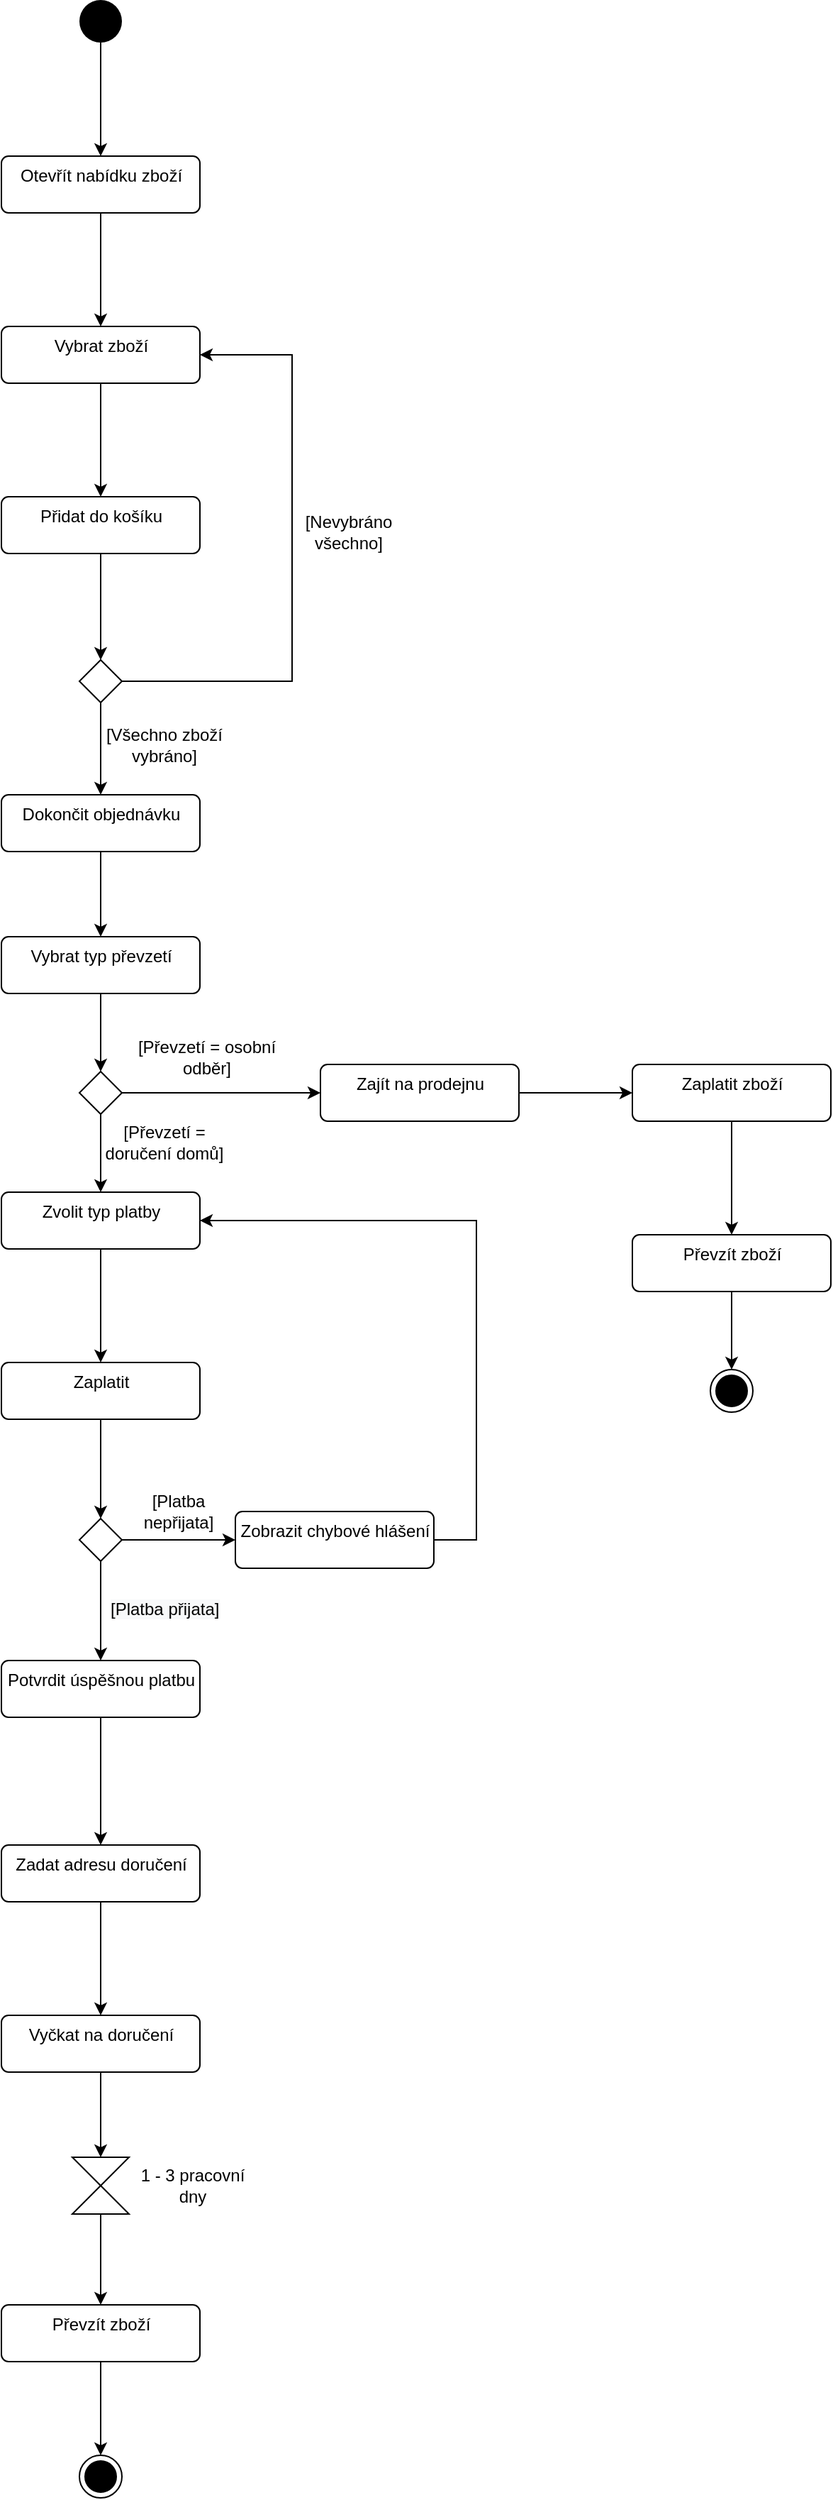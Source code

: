 <mxfile version="18.2.1" type="github"><diagram id="89QsS3sSZ5esiy8aSeB0" name="Page-1"><mxGraphModel dx="1422" dy="794" grid="1" gridSize="10" guides="1" tooltips="1" connect="1" arrows="1" fold="1" page="1" pageScale="1" pageWidth="827" pageHeight="1169" math="0" shadow="0"><root><mxCell id="0"/><mxCell id="1" parent="0"/><mxCell id="Hz9xcoReKke5V6jTnKBF-3" value="" style="edgeStyle=orthogonalEdgeStyle;rounded=0;orthogonalLoop=1;jettySize=auto;html=1;" edge="1" parent="1" source="Hz9xcoReKke5V6jTnKBF-1" target="Hz9xcoReKke5V6jTnKBF-2"><mxGeometry relative="1" as="geometry"/></mxCell><mxCell id="Hz9xcoReKke5V6jTnKBF-1" value="" style="ellipse;fillColor=#000000;strokeColor=none;" vertex="1" parent="1"><mxGeometry x="120" y="90" width="30" height="30" as="geometry"/></mxCell><mxCell id="Hz9xcoReKke5V6jTnKBF-5" value="" style="edgeStyle=orthogonalEdgeStyle;rounded=0;orthogonalLoop=1;jettySize=auto;html=1;" edge="1" parent="1" source="Hz9xcoReKke5V6jTnKBF-2" target="Hz9xcoReKke5V6jTnKBF-4"><mxGeometry relative="1" as="geometry"/></mxCell><mxCell id="Hz9xcoReKke5V6jTnKBF-2" value="Otevřít nabídku zboží" style="html=1;align=center;verticalAlign=top;rounded=1;absoluteArcSize=1;arcSize=10;dashed=0;" vertex="1" parent="1"><mxGeometry x="65" y="200" width="140" height="40" as="geometry"/></mxCell><mxCell id="Hz9xcoReKke5V6jTnKBF-7" value="" style="edgeStyle=orthogonalEdgeStyle;rounded=0;orthogonalLoop=1;jettySize=auto;html=1;" edge="1" parent="1" source="Hz9xcoReKke5V6jTnKBF-4" target="Hz9xcoReKke5V6jTnKBF-6"><mxGeometry relative="1" as="geometry"/></mxCell><mxCell id="Hz9xcoReKke5V6jTnKBF-4" value="Vybrat zboží" style="html=1;align=center;verticalAlign=top;rounded=1;absoluteArcSize=1;arcSize=10;dashed=0;" vertex="1" parent="1"><mxGeometry x="65" y="320" width="140" height="40" as="geometry"/></mxCell><mxCell id="Hz9xcoReKke5V6jTnKBF-9" value="" style="edgeStyle=orthogonalEdgeStyle;rounded=0;orthogonalLoop=1;jettySize=auto;html=1;" edge="1" parent="1" source="Hz9xcoReKke5V6jTnKBF-6" target="Hz9xcoReKke5V6jTnKBF-8"><mxGeometry relative="1" as="geometry"/></mxCell><mxCell id="Hz9xcoReKke5V6jTnKBF-6" value="Přidat do košíku" style="html=1;align=center;verticalAlign=top;rounded=1;absoluteArcSize=1;arcSize=10;dashed=0;" vertex="1" parent="1"><mxGeometry x="65" y="440" width="140" height="40" as="geometry"/></mxCell><mxCell id="Hz9xcoReKke5V6jTnKBF-10" style="edgeStyle=orthogonalEdgeStyle;rounded=0;orthogonalLoop=1;jettySize=auto;html=1;entryX=1;entryY=0.5;entryDx=0;entryDy=0;" edge="1" parent="1" source="Hz9xcoReKke5V6jTnKBF-8" target="Hz9xcoReKke5V6jTnKBF-4"><mxGeometry relative="1" as="geometry"><Array as="points"><mxPoint x="270" y="570"/><mxPoint x="270" y="340"/></Array></mxGeometry></mxCell><mxCell id="Hz9xcoReKke5V6jTnKBF-12" value="" style="edgeStyle=orthogonalEdgeStyle;rounded=0;orthogonalLoop=1;jettySize=auto;html=1;" edge="1" parent="1" source="Hz9xcoReKke5V6jTnKBF-8" target="Hz9xcoReKke5V6jTnKBF-11"><mxGeometry relative="1" as="geometry"/></mxCell><mxCell id="Hz9xcoReKke5V6jTnKBF-8" value="" style="rhombus;" vertex="1" parent="1"><mxGeometry x="120" y="555" width="30" height="30" as="geometry"/></mxCell><mxCell id="Hz9xcoReKke5V6jTnKBF-38" value="" style="edgeStyle=orthogonalEdgeStyle;rounded=0;orthogonalLoop=1;jettySize=auto;html=1;" edge="1" parent="1" source="Hz9xcoReKke5V6jTnKBF-11" target="Hz9xcoReKke5V6jTnKBF-37"><mxGeometry relative="1" as="geometry"/></mxCell><mxCell id="Hz9xcoReKke5V6jTnKBF-11" value="Dokončit objednávku" style="html=1;align=center;verticalAlign=top;rounded=1;absoluteArcSize=1;arcSize=10;dashed=0;" vertex="1" parent="1"><mxGeometry x="65" y="650" width="140" height="40" as="geometry"/></mxCell><mxCell id="Hz9xcoReKke5V6jTnKBF-13" value="[Všechno zboží vybráno]" style="text;html=1;strokeColor=none;fillColor=none;align=center;verticalAlign=middle;whiteSpace=wrap;rounded=0;" vertex="1" parent="1"><mxGeometry x="130" y="600" width="100" height="30" as="geometry"/></mxCell><mxCell id="Hz9xcoReKke5V6jTnKBF-14" value="[Nevybráno všechno]" style="text;html=1;strokeColor=none;fillColor=none;align=center;verticalAlign=middle;whiteSpace=wrap;rounded=0;" vertex="1" parent="1"><mxGeometry x="280" y="450" width="60" height="30" as="geometry"/></mxCell><mxCell id="Hz9xcoReKke5V6jTnKBF-18" value="" style="edgeStyle=orthogonalEdgeStyle;rounded=0;orthogonalLoop=1;jettySize=auto;html=1;" edge="1" parent="1" source="Hz9xcoReKke5V6jTnKBF-15" target="Hz9xcoReKke5V6jTnKBF-17"><mxGeometry relative="1" as="geometry"/></mxCell><mxCell id="Hz9xcoReKke5V6jTnKBF-15" value="Zvolit typ platby" style="html=1;align=center;verticalAlign=top;rounded=1;absoluteArcSize=1;arcSize=10;dashed=0;" vertex="1" parent="1"><mxGeometry x="65" y="930" width="140" height="40" as="geometry"/></mxCell><mxCell id="Hz9xcoReKke5V6jTnKBF-20" value="" style="edgeStyle=orthogonalEdgeStyle;rounded=0;orthogonalLoop=1;jettySize=auto;html=1;" edge="1" parent="1" source="Hz9xcoReKke5V6jTnKBF-17" target="Hz9xcoReKke5V6jTnKBF-19"><mxGeometry relative="1" as="geometry"/></mxCell><mxCell id="Hz9xcoReKke5V6jTnKBF-17" value="Zaplatit" style="html=1;align=center;verticalAlign=top;rounded=1;absoluteArcSize=1;arcSize=10;dashed=0;" vertex="1" parent="1"><mxGeometry x="65" y="1050" width="140" height="40" as="geometry"/></mxCell><mxCell id="Hz9xcoReKke5V6jTnKBF-22" value="" style="edgeStyle=orthogonalEdgeStyle;rounded=0;orthogonalLoop=1;jettySize=auto;html=1;" edge="1" parent="1" source="Hz9xcoReKke5V6jTnKBF-19" target="Hz9xcoReKke5V6jTnKBF-21"><mxGeometry relative="1" as="geometry"/></mxCell><mxCell id="Hz9xcoReKke5V6jTnKBF-24" value="" style="edgeStyle=orthogonalEdgeStyle;rounded=0;orthogonalLoop=1;jettySize=auto;html=1;" edge="1" parent="1" source="Hz9xcoReKke5V6jTnKBF-19" target="Hz9xcoReKke5V6jTnKBF-23"><mxGeometry relative="1" as="geometry"/></mxCell><mxCell id="Hz9xcoReKke5V6jTnKBF-19" value="" style="rhombus;" vertex="1" parent="1"><mxGeometry x="120" y="1160" width="30" height="30" as="geometry"/></mxCell><mxCell id="Hz9xcoReKke5V6jTnKBF-30" value="" style="edgeStyle=orthogonalEdgeStyle;rounded=0;orthogonalLoop=1;jettySize=auto;html=1;" edge="1" parent="1" source="Hz9xcoReKke5V6jTnKBF-21" target="Hz9xcoReKke5V6jTnKBF-29"><mxGeometry relative="1" as="geometry"/></mxCell><mxCell id="Hz9xcoReKke5V6jTnKBF-21" value="Potvrdit úspěšnou platbu" style="html=1;align=center;verticalAlign=top;rounded=1;absoluteArcSize=1;arcSize=10;dashed=0;" vertex="1" parent="1"><mxGeometry x="65" y="1260" width="140" height="40" as="geometry"/></mxCell><mxCell id="Hz9xcoReKke5V6jTnKBF-25" style="edgeStyle=orthogonalEdgeStyle;rounded=0;orthogonalLoop=1;jettySize=auto;html=1;entryX=1;entryY=0.5;entryDx=0;entryDy=0;" edge="1" parent="1" source="Hz9xcoReKke5V6jTnKBF-23" target="Hz9xcoReKke5V6jTnKBF-15"><mxGeometry relative="1" as="geometry"><Array as="points"><mxPoint x="400" y="1175"/><mxPoint x="400" y="950"/></Array></mxGeometry></mxCell><mxCell id="Hz9xcoReKke5V6jTnKBF-23" value="Zobrazit chybové hlášení" style="html=1;align=center;verticalAlign=top;rounded=1;absoluteArcSize=1;arcSize=10;dashed=0;" vertex="1" parent="1"><mxGeometry x="230" y="1155" width="140" height="40" as="geometry"/></mxCell><mxCell id="Hz9xcoReKke5V6jTnKBF-26" value="[Platba nepřijata]" style="text;html=1;strokeColor=none;fillColor=none;align=center;verticalAlign=middle;whiteSpace=wrap;rounded=0;" vertex="1" parent="1"><mxGeometry x="160" y="1140" width="60" height="30" as="geometry"/></mxCell><mxCell id="Hz9xcoReKke5V6jTnKBF-27" value="&lt;span style=&quot;color: rgb(0, 0, 0); font-family: Helvetica; font-size: 12px; font-style: normal; font-variant-ligatures: normal; font-variant-caps: normal; font-weight: 400; letter-spacing: normal; orphans: 2; text-align: center; text-indent: 0px; text-transform: none; widows: 2; word-spacing: 0px; -webkit-text-stroke-width: 0px; background-color: rgb(248, 249, 250); text-decoration-thickness: initial; text-decoration-style: initial; text-decoration-color: initial; float: none; display: inline !important;&quot;&gt;[Platba přijata]&lt;/span&gt;" style="text;whiteSpace=wrap;html=1;" vertex="1" parent="1"><mxGeometry x="140" y="1210" width="80" height="30" as="geometry"/></mxCell><mxCell id="Hz9xcoReKke5V6jTnKBF-51" value="" style="edgeStyle=orthogonalEdgeStyle;rounded=0;orthogonalLoop=1;jettySize=auto;html=1;" edge="1" parent="1" source="Hz9xcoReKke5V6jTnKBF-29" target="Hz9xcoReKke5V6jTnKBF-50"><mxGeometry relative="1" as="geometry"/></mxCell><mxCell id="Hz9xcoReKke5V6jTnKBF-29" value="Zadat adresu doručení" style="html=1;align=center;verticalAlign=top;rounded=1;absoluteArcSize=1;arcSize=10;dashed=0;" vertex="1" parent="1"><mxGeometry x="65" y="1390" width="140" height="40" as="geometry"/></mxCell><mxCell id="Hz9xcoReKke5V6jTnKBF-35" value="" style="edgeStyle=orthogonalEdgeStyle;rounded=0;orthogonalLoop=1;jettySize=auto;html=1;" edge="1" parent="1" source="Hz9xcoReKke5V6jTnKBF-34" target="Hz9xcoReKke5V6jTnKBF-15"><mxGeometry relative="1" as="geometry"/></mxCell><mxCell id="Hz9xcoReKke5V6jTnKBF-41" style="edgeStyle=orthogonalEdgeStyle;rounded=0;orthogonalLoop=1;jettySize=auto;html=1;entryX=0;entryY=0.5;entryDx=0;entryDy=0;" edge="1" parent="1" source="Hz9xcoReKke5V6jTnKBF-34" target="Hz9xcoReKke5V6jTnKBF-40"><mxGeometry relative="1" as="geometry"/></mxCell><mxCell id="Hz9xcoReKke5V6jTnKBF-34" value="" style="rhombus;" vertex="1" parent="1"><mxGeometry x="120" y="845" width="30" height="30" as="geometry"/></mxCell><mxCell id="Hz9xcoReKke5V6jTnKBF-39" value="" style="edgeStyle=orthogonalEdgeStyle;rounded=0;orthogonalLoop=1;jettySize=auto;html=1;" edge="1" parent="1" source="Hz9xcoReKke5V6jTnKBF-37" target="Hz9xcoReKke5V6jTnKBF-34"><mxGeometry relative="1" as="geometry"/></mxCell><mxCell id="Hz9xcoReKke5V6jTnKBF-37" value="Vybrat typ převzetí" style="html=1;align=center;verticalAlign=top;rounded=1;absoluteArcSize=1;arcSize=10;dashed=0;" vertex="1" parent="1"><mxGeometry x="65" y="750" width="140" height="40" as="geometry"/></mxCell><mxCell id="Hz9xcoReKke5V6jTnKBF-45" value="" style="edgeStyle=orthogonalEdgeStyle;rounded=0;orthogonalLoop=1;jettySize=auto;html=1;" edge="1" parent="1" source="Hz9xcoReKke5V6jTnKBF-40" target="Hz9xcoReKke5V6jTnKBF-44"><mxGeometry relative="1" as="geometry"/></mxCell><mxCell id="Hz9xcoReKke5V6jTnKBF-40" value="Zajít na prodejnu" style="html=1;align=center;verticalAlign=top;rounded=1;absoluteArcSize=1;arcSize=10;dashed=0;" vertex="1" parent="1"><mxGeometry x="290" y="840" width="140" height="40" as="geometry"/></mxCell><mxCell id="Hz9xcoReKke5V6jTnKBF-42" value="[Převzetí = doručení domů]" style="text;html=1;strokeColor=none;fillColor=none;align=center;verticalAlign=middle;whiteSpace=wrap;rounded=0;" vertex="1" parent="1"><mxGeometry x="130" y="880" width="100" height="30" as="geometry"/></mxCell><mxCell id="Hz9xcoReKke5V6jTnKBF-43" value="[Převzetí = osobní odběr]" style="text;html=1;strokeColor=none;fillColor=none;align=center;verticalAlign=middle;whiteSpace=wrap;rounded=0;" vertex="1" parent="1"><mxGeometry x="160" y="820" width="100" height="30" as="geometry"/></mxCell><mxCell id="Hz9xcoReKke5V6jTnKBF-47" value="" style="edgeStyle=orthogonalEdgeStyle;rounded=0;orthogonalLoop=1;jettySize=auto;html=1;" edge="1" parent="1" source="Hz9xcoReKke5V6jTnKBF-44" target="Hz9xcoReKke5V6jTnKBF-46"><mxGeometry relative="1" as="geometry"/></mxCell><mxCell id="Hz9xcoReKke5V6jTnKBF-44" value="Zaplatit zboží" style="html=1;align=center;verticalAlign=top;rounded=1;absoluteArcSize=1;arcSize=10;dashed=0;" vertex="1" parent="1"><mxGeometry x="510" y="840" width="140" height="40" as="geometry"/></mxCell><mxCell id="Hz9xcoReKke5V6jTnKBF-49" value="" style="edgeStyle=orthogonalEdgeStyle;rounded=0;orthogonalLoop=1;jettySize=auto;html=1;" edge="1" parent="1" source="Hz9xcoReKke5V6jTnKBF-46" target="Hz9xcoReKke5V6jTnKBF-48"><mxGeometry relative="1" as="geometry"/></mxCell><mxCell id="Hz9xcoReKke5V6jTnKBF-46" value="Převzít zboží" style="html=1;align=center;verticalAlign=top;rounded=1;absoluteArcSize=1;arcSize=10;dashed=0;" vertex="1" parent="1"><mxGeometry x="510" y="960" width="140" height="40" as="geometry"/></mxCell><mxCell id="Hz9xcoReKke5V6jTnKBF-48" value="" style="ellipse;html=1;shape=endState;fillColor=#000000;strokeColor=#000000;" vertex="1" parent="1"><mxGeometry x="565" y="1055" width="30" height="30" as="geometry"/></mxCell><mxCell id="Hz9xcoReKke5V6jTnKBF-53" value="" style="edgeStyle=orthogonalEdgeStyle;rounded=0;orthogonalLoop=1;jettySize=auto;html=1;" edge="1" parent="1" source="Hz9xcoReKke5V6jTnKBF-50" target="Hz9xcoReKke5V6jTnKBF-52"><mxGeometry relative="1" as="geometry"/></mxCell><mxCell id="Hz9xcoReKke5V6jTnKBF-50" value="Vyčkat na doručení" style="html=1;align=center;verticalAlign=top;rounded=1;absoluteArcSize=1;arcSize=10;dashed=0;" vertex="1" parent="1"><mxGeometry x="65" y="1510" width="140" height="40" as="geometry"/></mxCell><mxCell id="Hz9xcoReKke5V6jTnKBF-55" value="" style="edgeStyle=orthogonalEdgeStyle;rounded=0;orthogonalLoop=1;jettySize=auto;html=1;" edge="1" parent="1" source="Hz9xcoReKke5V6jTnKBF-52" target="Hz9xcoReKke5V6jTnKBF-54"><mxGeometry relative="1" as="geometry"/></mxCell><mxCell id="Hz9xcoReKke5V6jTnKBF-52" value="" style="shape=collate;whiteSpace=wrap;html=1;" vertex="1" parent="1"><mxGeometry x="115" y="1610" width="40" height="40" as="geometry"/></mxCell><mxCell id="Hz9xcoReKke5V6jTnKBF-57" value="" style="edgeStyle=orthogonalEdgeStyle;rounded=0;orthogonalLoop=1;jettySize=auto;html=1;" edge="1" parent="1" source="Hz9xcoReKke5V6jTnKBF-54" target="Hz9xcoReKke5V6jTnKBF-56"><mxGeometry relative="1" as="geometry"/></mxCell><mxCell id="Hz9xcoReKke5V6jTnKBF-54" value="Převzít zboží" style="html=1;align=center;verticalAlign=top;rounded=1;absoluteArcSize=1;arcSize=10;dashed=0;" vertex="1" parent="1"><mxGeometry x="65" y="1714" width="140" height="40" as="geometry"/></mxCell><mxCell id="Hz9xcoReKke5V6jTnKBF-56" value="" style="ellipse;html=1;shape=endState;fillColor=#000000;strokeColor=#000000;" vertex="1" parent="1"><mxGeometry x="120" y="1820" width="30" height="30" as="geometry"/></mxCell><mxCell id="Hz9xcoReKke5V6jTnKBF-58" value="1 - 3 pracovní dny" style="text;html=1;strokeColor=none;fillColor=none;align=center;verticalAlign=middle;whiteSpace=wrap;rounded=0;" vertex="1" parent="1"><mxGeometry x="160" y="1615" width="80" height="30" as="geometry"/></mxCell></root></mxGraphModel></diagram></mxfile>
